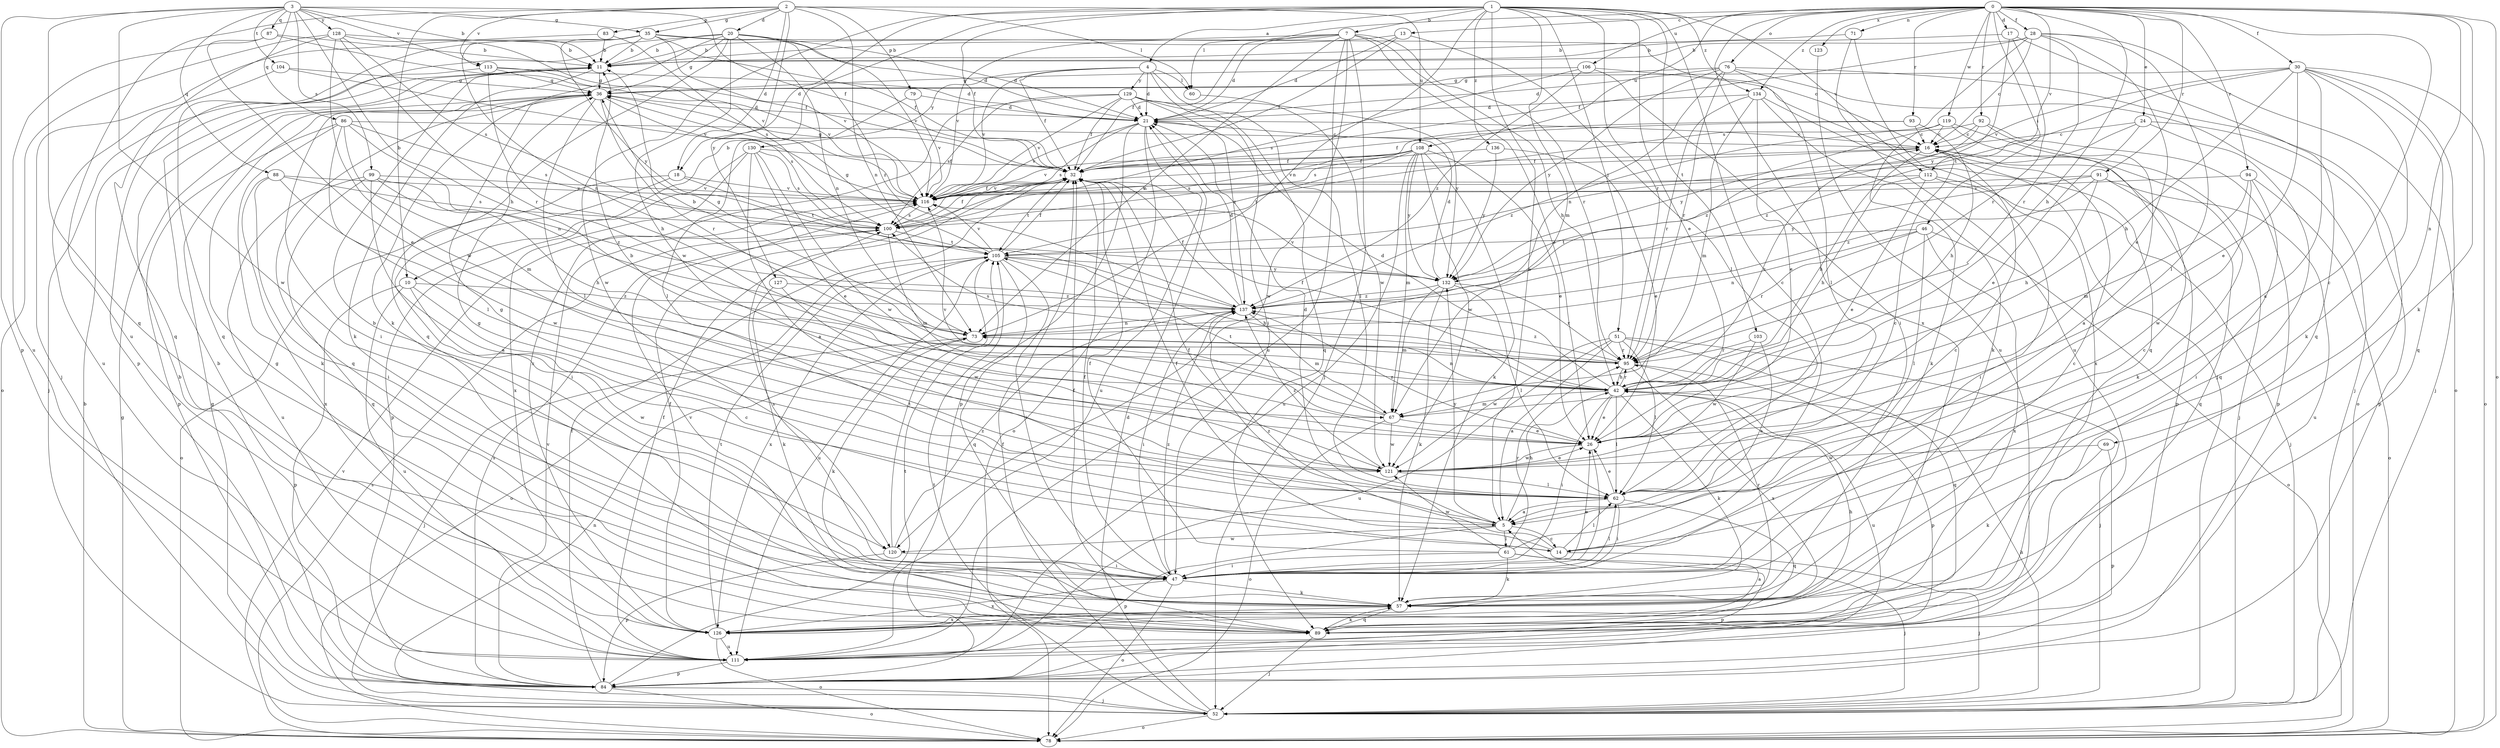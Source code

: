 strict digraph  {
0;
1;
2;
3;
4;
5;
7;
10;
11;
13;
14;
16;
17;
18;
20;
21;
24;
26;
28;
30;
32;
35;
36;
42;
46;
47;
51;
52;
57;
60;
61;
62;
67;
69;
71;
73;
76;
78;
79;
83;
84;
86;
87;
88;
89;
91;
92;
93;
94;
95;
99;
100;
103;
104;
105;
106;
108;
111;
112;
113;
116;
119;
120;
121;
123;
126;
127;
128;
129;
130;
132;
134;
136;
137;
0 -> 13  [label=c];
0 -> 14  [label=c];
0 -> 17  [label=d];
0 -> 24  [label=e];
0 -> 28  [label=f];
0 -> 30  [label=f];
0 -> 42  [label=h];
0 -> 46  [label=i];
0 -> 57  [label=k];
0 -> 60  [label=l];
0 -> 69  [label=n];
0 -> 71  [label=n];
0 -> 76  [label=o];
0 -> 78  [label=o];
0 -> 91  [label=r];
0 -> 92  [label=r];
0 -> 93  [label=r];
0 -> 94  [label=r];
0 -> 106  [label=u];
0 -> 108  [label=u];
0 -> 112  [label=v];
0 -> 119  [label=w];
0 -> 123  [label=x];
0 -> 126  [label=x];
0 -> 134  [label=z];
1 -> 4  [label=a];
1 -> 5  [label=a];
1 -> 7  [label=b];
1 -> 10  [label=b];
1 -> 14  [label=c];
1 -> 18  [label=d];
1 -> 26  [label=e];
1 -> 32  [label=f];
1 -> 51  [label=j];
1 -> 67  [label=m];
1 -> 73  [label=n];
1 -> 95  [label=r];
1 -> 103  [label=t];
1 -> 112  [label=v];
1 -> 120  [label=w];
1 -> 134  [label=z];
1 -> 136  [label=z];
2 -> 10  [label=b];
2 -> 18  [label=d];
2 -> 20  [label=d];
2 -> 35  [label=g];
2 -> 60  [label=l];
2 -> 73  [label=n];
2 -> 79  [label=p];
2 -> 83  [label=p];
2 -> 108  [label=u];
2 -> 111  [label=u];
2 -> 113  [label=v];
2 -> 127  [label=y];
3 -> 11  [label=b];
3 -> 32  [label=f];
3 -> 35  [label=g];
3 -> 42  [label=h];
3 -> 84  [label=p];
3 -> 86  [label=q];
3 -> 87  [label=q];
3 -> 88  [label=q];
3 -> 89  [label=q];
3 -> 99  [label=s];
3 -> 104  [label=t];
3 -> 113  [label=v];
3 -> 120  [label=w];
3 -> 128  [label=y];
4 -> 21  [label=d];
4 -> 32  [label=f];
4 -> 47  [label=i];
4 -> 60  [label=l];
4 -> 89  [label=q];
4 -> 116  [label=v];
4 -> 129  [label=y];
4 -> 130  [label=y];
5 -> 14  [label=c];
5 -> 32  [label=f];
5 -> 36  [label=g];
5 -> 42  [label=h];
5 -> 61  [label=l];
5 -> 84  [label=p];
5 -> 120  [label=w];
5 -> 132  [label=y];
7 -> 11  [label=b];
7 -> 21  [label=d];
7 -> 26  [label=e];
7 -> 32  [label=f];
7 -> 42  [label=h];
7 -> 52  [label=j];
7 -> 73  [label=n];
7 -> 95  [label=r];
7 -> 111  [label=u];
7 -> 116  [label=v];
7 -> 120  [label=w];
10 -> 14  [label=c];
10 -> 84  [label=p];
10 -> 111  [label=u];
10 -> 120  [label=w];
10 -> 137  [label=z];
11 -> 36  [label=g];
11 -> 57  [label=k];
13 -> 11  [label=b];
13 -> 21  [label=d];
13 -> 32  [label=f];
13 -> 62  [label=l];
14 -> 16  [label=c];
14 -> 32  [label=f];
14 -> 36  [label=g];
14 -> 52  [label=j];
14 -> 62  [label=l];
14 -> 137  [label=z];
16 -> 32  [label=f];
16 -> 42  [label=h];
16 -> 57  [label=k];
16 -> 116  [label=v];
17 -> 11  [label=b];
17 -> 89  [label=q];
17 -> 95  [label=r];
17 -> 132  [label=y];
18 -> 47  [label=i];
18 -> 78  [label=o];
18 -> 105  [label=t];
18 -> 116  [label=v];
20 -> 11  [label=b];
20 -> 21  [label=d];
20 -> 36  [label=g];
20 -> 57  [label=k];
20 -> 73  [label=n];
20 -> 84  [label=p];
20 -> 89  [label=q];
20 -> 116  [label=v];
20 -> 121  [label=w];
20 -> 137  [label=z];
21 -> 16  [label=c];
21 -> 78  [label=o];
21 -> 84  [label=p];
21 -> 100  [label=s];
21 -> 111  [label=u];
21 -> 116  [label=v];
24 -> 16  [label=c];
24 -> 26  [label=e];
24 -> 84  [label=p];
24 -> 89  [label=q];
24 -> 137  [label=z];
26 -> 11  [label=b];
26 -> 47  [label=i];
26 -> 121  [label=w];
26 -> 137  [label=z];
28 -> 11  [label=b];
28 -> 16  [label=c];
28 -> 26  [label=e];
28 -> 32  [label=f];
28 -> 62  [label=l];
28 -> 78  [label=o];
28 -> 95  [label=r];
28 -> 100  [label=s];
30 -> 5  [label=a];
30 -> 26  [label=e];
30 -> 36  [label=g];
30 -> 42  [label=h];
30 -> 52  [label=j];
30 -> 57  [label=k];
30 -> 78  [label=o];
30 -> 89  [label=q];
30 -> 105  [label=t];
30 -> 116  [label=v];
32 -> 36  [label=g];
32 -> 105  [label=t];
32 -> 116  [label=v];
35 -> 11  [label=b];
35 -> 16  [label=c];
35 -> 21  [label=d];
35 -> 32  [label=f];
35 -> 73  [label=n];
35 -> 89  [label=q];
35 -> 116  [label=v];
35 -> 132  [label=y];
36 -> 21  [label=d];
36 -> 47  [label=i];
36 -> 62  [label=l];
36 -> 89  [label=q];
36 -> 95  [label=r];
36 -> 100  [label=s];
42 -> 16  [label=c];
42 -> 21  [label=d];
42 -> 26  [label=e];
42 -> 32  [label=f];
42 -> 47  [label=i];
42 -> 57  [label=k];
42 -> 62  [label=l];
42 -> 67  [label=m];
42 -> 73  [label=n];
42 -> 95  [label=r];
42 -> 111  [label=u];
46 -> 62  [label=l];
46 -> 73  [label=n];
46 -> 78  [label=o];
46 -> 95  [label=r];
46 -> 105  [label=t];
46 -> 126  [label=x];
47 -> 11  [label=b];
47 -> 16  [label=c];
47 -> 26  [label=e];
47 -> 32  [label=f];
47 -> 57  [label=k];
47 -> 62  [label=l];
47 -> 78  [label=o];
47 -> 100  [label=s];
47 -> 126  [label=x];
47 -> 137  [label=z];
51 -> 5  [label=a];
51 -> 52  [label=j];
51 -> 62  [label=l];
51 -> 89  [label=q];
51 -> 95  [label=r];
51 -> 111  [label=u];
51 -> 121  [label=w];
52 -> 21  [label=d];
52 -> 32  [label=f];
52 -> 36  [label=g];
52 -> 42  [label=h];
52 -> 73  [label=n];
52 -> 78  [label=o];
52 -> 105  [label=t];
57 -> 32  [label=f];
57 -> 89  [label=q];
57 -> 95  [label=r];
57 -> 126  [label=x];
60 -> 121  [label=w];
61 -> 16  [label=c];
61 -> 32  [label=f];
61 -> 47  [label=i];
61 -> 52  [label=j];
61 -> 57  [label=k];
61 -> 84  [label=p];
61 -> 95  [label=r];
61 -> 121  [label=w];
62 -> 5  [label=a];
62 -> 16  [label=c];
62 -> 21  [label=d];
62 -> 26  [label=e];
62 -> 47  [label=i];
62 -> 89  [label=q];
67 -> 26  [label=e];
67 -> 78  [label=o];
67 -> 105  [label=t];
67 -> 116  [label=v];
67 -> 121  [label=w];
69 -> 57  [label=k];
69 -> 84  [label=p];
69 -> 121  [label=w];
71 -> 11  [label=b];
71 -> 52  [label=j];
71 -> 111  [label=u];
73 -> 11  [label=b];
73 -> 52  [label=j];
73 -> 57  [label=k];
73 -> 95  [label=r];
76 -> 21  [label=d];
76 -> 36  [label=g];
76 -> 52  [label=j];
76 -> 62  [label=l];
76 -> 73  [label=n];
76 -> 78  [label=o];
76 -> 95  [label=r];
76 -> 132  [label=y];
78 -> 11  [label=b];
78 -> 36  [label=g];
78 -> 100  [label=s];
78 -> 116  [label=v];
79 -> 21  [label=d];
79 -> 62  [label=l];
79 -> 116  [label=v];
83 -> 11  [label=b];
83 -> 52  [label=j];
83 -> 100  [label=s];
84 -> 11  [label=b];
84 -> 32  [label=f];
84 -> 52  [label=j];
84 -> 78  [label=o];
84 -> 100  [label=s];
84 -> 105  [label=t];
84 -> 116  [label=v];
86 -> 16  [label=c];
86 -> 57  [label=k];
86 -> 62  [label=l];
86 -> 67  [label=m];
86 -> 73  [label=n];
86 -> 84  [label=p];
86 -> 100  [label=s];
87 -> 11  [label=b];
87 -> 26  [label=e];
87 -> 111  [label=u];
87 -> 116  [label=v];
88 -> 47  [label=i];
88 -> 100  [label=s];
88 -> 116  [label=v];
88 -> 121  [label=w];
88 -> 126  [label=x];
89 -> 5  [label=a];
89 -> 52  [label=j];
89 -> 57  [label=k];
89 -> 116  [label=v];
91 -> 42  [label=h];
91 -> 89  [label=q];
91 -> 111  [label=u];
91 -> 116  [label=v];
91 -> 132  [label=y];
91 -> 137  [label=z];
92 -> 5  [label=a];
92 -> 16  [label=c];
92 -> 84  [label=p];
92 -> 132  [label=y];
92 -> 137  [label=z];
93 -> 16  [label=c];
93 -> 32  [label=f];
93 -> 42  [label=h];
93 -> 100  [label=s];
94 -> 47  [label=i];
94 -> 67  [label=m];
94 -> 78  [label=o];
94 -> 116  [label=v];
94 -> 121  [label=w];
95 -> 42  [label=h];
95 -> 84  [label=p];
95 -> 100  [label=s];
95 -> 126  [label=x];
95 -> 137  [label=z];
99 -> 5  [label=a];
99 -> 42  [label=h];
99 -> 89  [label=q];
99 -> 111  [label=u];
99 -> 116  [label=v];
99 -> 137  [label=z];
100 -> 32  [label=f];
100 -> 67  [label=m];
100 -> 105  [label=t];
103 -> 5  [label=a];
103 -> 95  [label=r];
103 -> 121  [label=w];
104 -> 36  [label=g];
104 -> 111  [label=u];
104 -> 116  [label=v];
105 -> 32  [label=f];
105 -> 36  [label=g];
105 -> 42  [label=h];
105 -> 47  [label=i];
105 -> 78  [label=o];
105 -> 89  [label=q];
105 -> 111  [label=u];
105 -> 116  [label=v];
105 -> 126  [label=x];
105 -> 132  [label=y];
106 -> 36  [label=g];
106 -> 47  [label=i];
106 -> 89  [label=q];
106 -> 100  [label=s];
106 -> 137  [label=z];
108 -> 26  [label=e];
108 -> 32  [label=f];
108 -> 57  [label=k];
108 -> 67  [label=m];
108 -> 100  [label=s];
108 -> 105  [label=t];
108 -> 111  [label=u];
108 -> 116  [label=v];
108 -> 121  [label=w];
108 -> 132  [label=y];
111 -> 11  [label=b];
111 -> 32  [label=f];
111 -> 84  [label=p];
112 -> 26  [label=e];
112 -> 42  [label=h];
112 -> 47  [label=i];
112 -> 52  [label=j];
112 -> 116  [label=v];
113 -> 21  [label=d];
113 -> 36  [label=g];
113 -> 42  [label=h];
113 -> 52  [label=j];
113 -> 116  [label=v];
116 -> 32  [label=f];
116 -> 100  [label=s];
119 -> 16  [label=c];
119 -> 52  [label=j];
119 -> 57  [label=k];
119 -> 84  [label=p];
119 -> 137  [label=z];
120 -> 47  [label=i];
120 -> 84  [label=p];
120 -> 105  [label=t];
120 -> 137  [label=z];
121 -> 26  [label=e];
121 -> 62  [label=l];
121 -> 137  [label=z];
123 -> 111  [label=u];
126 -> 32  [label=f];
126 -> 36  [label=g];
126 -> 42  [label=h];
126 -> 78  [label=o];
126 -> 105  [label=t];
126 -> 111  [label=u];
127 -> 57  [label=k];
127 -> 121  [label=w];
127 -> 137  [label=z];
128 -> 11  [label=b];
128 -> 32  [label=f];
128 -> 78  [label=o];
128 -> 89  [label=q];
128 -> 95  [label=r];
128 -> 100  [label=s];
128 -> 121  [label=w];
129 -> 21  [label=d];
129 -> 32  [label=f];
129 -> 62  [label=l];
129 -> 100  [label=s];
129 -> 116  [label=v];
129 -> 126  [label=x];
129 -> 132  [label=y];
129 -> 137  [label=z];
130 -> 5  [label=a];
130 -> 26  [label=e];
130 -> 32  [label=f];
130 -> 84  [label=p];
130 -> 100  [label=s];
130 -> 121  [label=w];
130 -> 126  [label=x];
132 -> 21  [label=d];
132 -> 57  [label=k];
132 -> 62  [label=l];
132 -> 67  [label=m];
132 -> 95  [label=r];
132 -> 116  [label=v];
132 -> 137  [label=z];
134 -> 21  [label=d];
134 -> 26  [label=e];
134 -> 57  [label=k];
134 -> 67  [label=m];
134 -> 95  [label=r];
134 -> 126  [label=x];
136 -> 26  [label=e];
136 -> 32  [label=f];
136 -> 132  [label=y];
137 -> 21  [label=d];
137 -> 32  [label=f];
137 -> 36  [label=g];
137 -> 47  [label=i];
137 -> 67  [label=m];
137 -> 73  [label=n];
}
